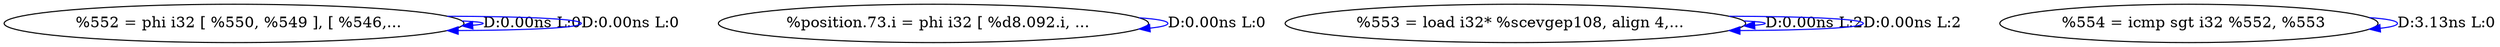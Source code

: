 digraph {
Node0x288dfa0[label="  %552 = phi i32 [ %550, %549 ], [ %546,..."];
Node0x288dfa0 -> Node0x288dfa0[label="D:0.00ns L:0",color=blue];
Node0x288dfa0 -> Node0x288dfa0[label="D:0.00ns L:0",color=blue];
Node0x288e080[label="  %position.73.i = phi i32 [ %d8.092.i, ..."];
Node0x288e080 -> Node0x288e080[label="D:0.00ns L:0",color=blue];
Node0x288e160[label="  %553 = load i32* %scevgep108, align 4,..."];
Node0x288e160 -> Node0x288e160[label="D:0.00ns L:2",color=blue];
Node0x288e160 -> Node0x288e160[label="D:0.00ns L:2",color=blue];
Node0x288e240[label="  %554 = icmp sgt i32 %552, %553"];
Node0x288e240 -> Node0x288e240[label="D:3.13ns L:0",color=blue];
}
